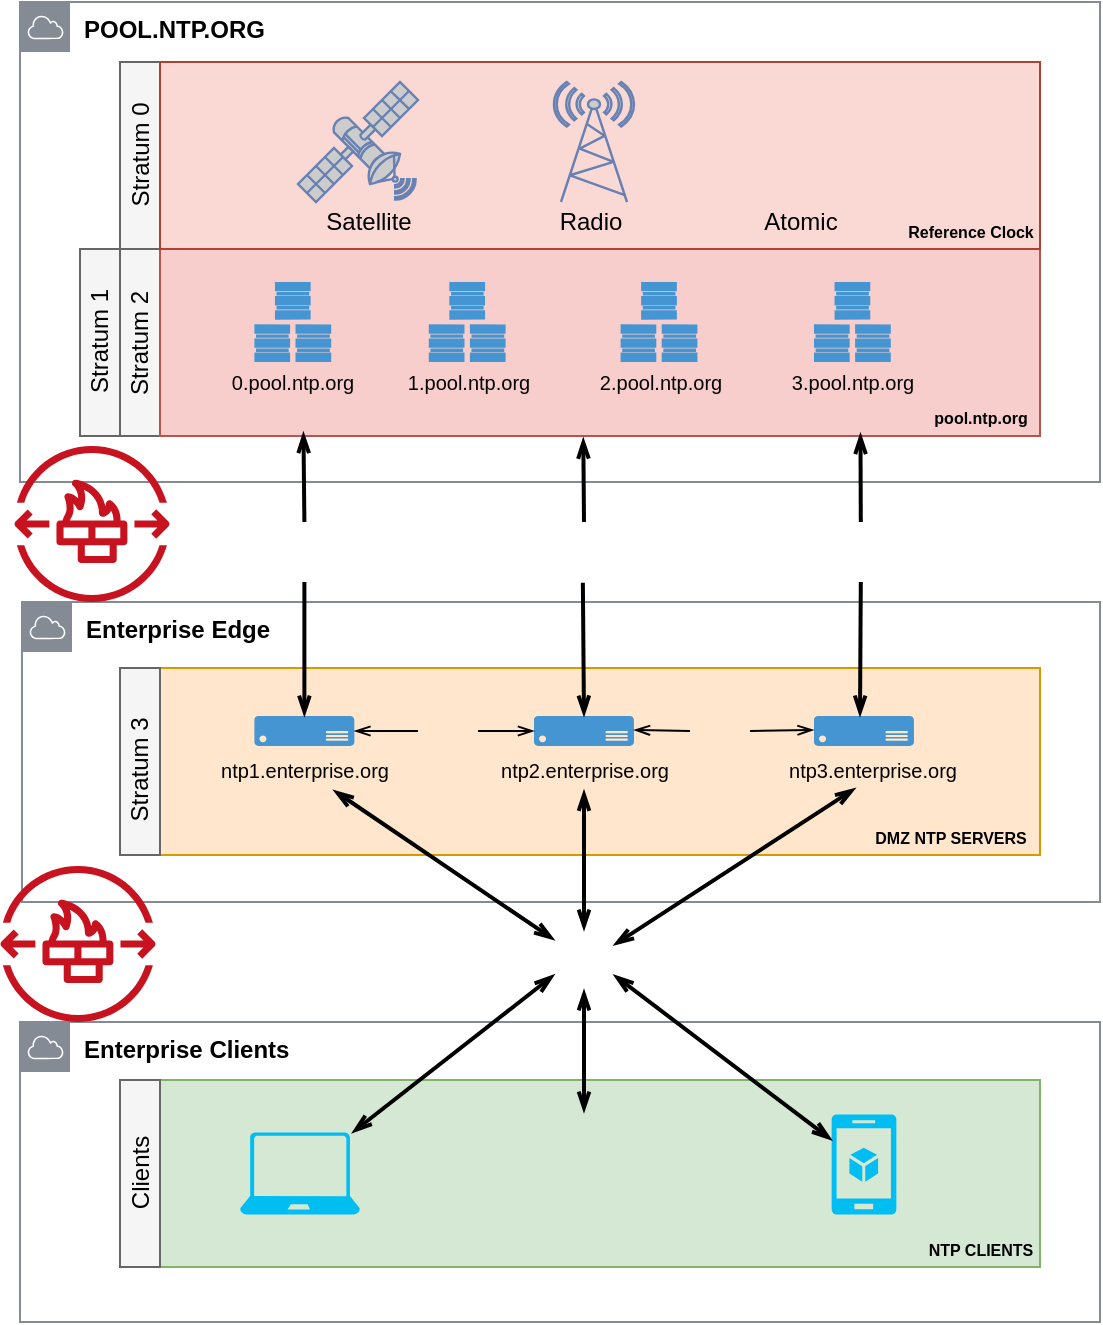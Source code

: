 <mxfile version="14.9.5" type="device"><diagram name="Page-1" id="e3a06f82-3646-2815-327d-82caf3d4e204"><mxGraphModel dx="1395" dy="912" grid="1" gridSize="10" guides="1" tooltips="1" connect="1" arrows="1" fold="1" page="1" pageScale="1.5" pageWidth="1169" pageHeight="826" background="none" math="0" shadow="0"><root><mxCell id="0" style=";html=1;"/><mxCell id="1" style=";html=1;" parent="0"/><mxCell id="tNrX_FSl5aJrvTSmvy7C-68" value="" style="whiteSpace=wrap;html=1;fontSize=14;strokeColor=#82b366;verticalAlign=top;fillColor=#d5e8d4;" vertex="1" parent="1"><mxGeometry x="160" y="629" width="440" height="93.5" as="geometry"/></mxCell><mxCell id="tNrX_FSl5aJrvTSmvy7C-64" value="&lt;b&gt;&lt;font color=&quot;#000000&quot;&gt;Enterprise Clients&lt;/font&gt;&lt;/b&gt;" style="outlineConnect=0;gradientColor=none;html=1;whiteSpace=wrap;fontSize=12;fontStyle=0;shape=mxgraph.aws4.group;grIcon=mxgraph.aws4.group_aws_cloud;strokeColor=#858B94;fillColor=none;verticalAlign=top;align=left;spacingLeft=30;fontColor=#858B94;dashed=0;" vertex="1" parent="1"><mxGeometry x="90" y="600" width="540" height="150" as="geometry"/></mxCell><mxCell id="tNrX_FSl5aJrvTSmvy7C-47" value="&lt;b&gt;&lt;font color=&quot;#000000&quot;&gt;Enterprise Edge&lt;/font&gt;&lt;/b&gt;" style="outlineConnect=0;gradientColor=none;html=1;whiteSpace=wrap;fontSize=12;fontStyle=0;shape=mxgraph.aws4.group;grIcon=mxgraph.aws4.group_aws_cloud;strokeColor=#858B94;fillColor=none;verticalAlign=top;align=left;spacingLeft=30;fontColor=#858B94;dashed=0;" vertex="1" parent="1"><mxGeometry x="91" y="390" width="539" height="150" as="geometry"/></mxCell><mxCell id="tNrX_FSl5aJrvTSmvy7C-34" value="&lt;b&gt;&lt;font color=&quot;#000000&quot;&gt;POOL.NTP.ORG&lt;/font&gt;&lt;/b&gt;" style="outlineConnect=0;gradientColor=none;html=1;whiteSpace=wrap;fontSize=12;fontStyle=0;shape=mxgraph.aws4.group;grIcon=mxgraph.aws4.group_aws_cloud;strokeColor=#858B94;fillColor=none;verticalAlign=top;align=left;spacingLeft=30;fontColor=#858B94;dashed=0;" vertex="1" parent="1"><mxGeometry x="90" y="90" width="540" height="240" as="geometry"/></mxCell><mxCell id="tNrX_FSl5aJrvTSmvy7C-33" value="" style="whiteSpace=wrap;html=1;fillColor=#f5f5f5;fontSize=14;strokeColor=#666666;verticalAlign=top;fontColor=#333333;" vertex="1" parent="1"><mxGeometry x="120" y="213.5" width="20" height="93.5" as="geometry"/></mxCell><mxCell id="tNrX_FSl5aJrvTSmvy7C-31" value="" style="whiteSpace=wrap;html=1;fillColor=#f5f5f5;fontSize=14;strokeColor=#666666;verticalAlign=top;fontColor=#333333;" vertex="1" parent="1"><mxGeometry x="140" y="213.5" width="20" height="93.5" as="geometry"/></mxCell><mxCell id="tNrX_FSl5aJrvTSmvy7C-24" value="" style="whiteSpace=wrap;html=1;fontSize=14;strokeColor=#b85450;verticalAlign=top;fillColor=#f8cecc;" vertex="1" parent="1"><mxGeometry x="160" y="213.5" width="440" height="93.5" as="geometry"/></mxCell><mxCell id="tNrX_FSl5aJrvTSmvy7C-22" value="" style="whiteSpace=wrap;html=1;fillColor=#f5f5f5;fontSize=14;strokeColor=#666666;verticalAlign=top;fontColor=#333333;" vertex="1" parent="1"><mxGeometry x="140" y="120" width="20" height="93.5" as="geometry"/></mxCell><mxCell id="tNrX_FSl5aJrvTSmvy7C-20" value="" style="whiteSpace=wrap;html=1;fillColor=#fad9d5;fontSize=14;strokeColor=#ae4132;verticalAlign=top;" vertex="1" parent="1"><mxGeometry x="160" y="120" width="440" height="93.5" as="geometry"/></mxCell><mxCell id="tNrX_FSl5aJrvTSmvy7C-2" value="" style="shadow=0;dashed=0;html=1;strokeColor=none;fillColor=#4495D1;labelPosition=center;verticalLabelPosition=bottom;verticalAlign=top;align=center;outlineConnect=0;shape=mxgraph.veeam.storage_cluster;" vertex="1" parent="1"><mxGeometry x="207.2" y="230" width="38.4" height="40" as="geometry"/></mxCell><mxCell id="tNrX_FSl5aJrvTSmvy7C-7" value="&lt;font style=&quot;font-size: 8px&quot;&gt;&lt;b&gt;pool.ntp.org&lt;/b&gt;&lt;/font&gt;" style="text;html=1;resizable=0;autosize=1;align=center;verticalAlign=middle;points=[];fillColor=none;strokeColor=none;rounded=0;" vertex="1" parent="1"><mxGeometry x="540" y="287" width="60" height="20" as="geometry"/></mxCell><mxCell id="tNrX_FSl5aJrvTSmvy7C-8" value="&lt;font style=&quot;font-size: 10px&quot;&gt;0.pool.ntp.org&lt;/font&gt;" style="text;html=1;resizable=0;autosize=1;align=center;verticalAlign=middle;points=[];fillColor=none;strokeColor=none;rounded=0;" vertex="1" parent="1"><mxGeometry x="186.4" y="270" width="80" height="20" as="geometry"/></mxCell><mxCell id="tNrX_FSl5aJrvTSmvy7C-9" value="&lt;font style=&quot;font-size: 10px&quot;&gt;1.pool.ntp.org&lt;/font&gt;" style="text;html=1;resizable=0;autosize=1;align=center;verticalAlign=middle;points=[];fillColor=none;strokeColor=none;rounded=0;" vertex="1" parent="1"><mxGeometry x="273.6" y="270" width="80" height="20" as="geometry"/></mxCell><mxCell id="tNrX_FSl5aJrvTSmvy7C-10" value="&lt;font style=&quot;font-size: 10px&quot;&gt;2.pool.ntp.org&lt;/font&gt;" style="text;html=1;resizable=0;autosize=1;align=center;verticalAlign=middle;points=[];fillColor=none;strokeColor=none;rounded=0;" vertex="1" parent="1"><mxGeometry x="369.5" y="270" width="80" height="20" as="geometry"/></mxCell><mxCell id="tNrX_FSl5aJrvTSmvy7C-11" value="&lt;font style=&quot;font-size: 10px&quot;&gt;3.pool.ntp.org&lt;/font&gt;" style="text;html=1;resizable=0;autosize=1;align=center;verticalAlign=middle;points=[];fillColor=none;strokeColor=none;rounded=0;" vertex="1" parent="1"><mxGeometry x="466.2" y="270" width="80" height="20" as="geometry"/></mxCell><mxCell id="tNrX_FSl5aJrvTSmvy7C-12" value="Stratum 1" style="text;html=1;resizable=0;autosize=1;align=center;verticalAlign=middle;points=[];fillColor=none;strokeColor=none;rounded=0;rotation=-90;" vertex="1" parent="1"><mxGeometry x="95" y="250" width="70" height="20" as="geometry"/></mxCell><mxCell id="tNrX_FSl5aJrvTSmvy7C-13" value="Stratum 2" style="text;html=1;resizable=0;autosize=1;align=center;verticalAlign=middle;points=[];fillColor=none;strokeColor=none;rounded=0;rotation=-90;" vertex="1" parent="1"><mxGeometry x="115" y="251" width="70" height="20" as="geometry"/></mxCell><mxCell id="tNrX_FSl5aJrvTSmvy7C-14" value="" style="fontColor=#0066CC;verticalAlign=top;verticalLabelPosition=bottom;labelPosition=center;align=center;html=1;outlineConnect=0;fillColor=#CCCCCC;strokeColor=#6881B3;gradientColor=none;gradientDirection=north;strokeWidth=2;shape=mxgraph.networks.satellite;rotation=-90;" vertex="1" parent="1"><mxGeometry x="229" y="130" width="60" height="60" as="geometry"/></mxCell><mxCell id="tNrX_FSl5aJrvTSmvy7C-15" value="" style="fontColor=#0066CC;verticalAlign=top;verticalLabelPosition=bottom;labelPosition=center;align=center;html=1;outlineConnect=0;fillColor=#CCCCCC;strokeColor=#6881B3;gradientColor=none;gradientDirection=north;strokeWidth=2;shape=mxgraph.networks.radio_tower;" vertex="1" parent="1"><mxGeometry x="357" y="130" width="40" height="60" as="geometry"/></mxCell><mxCell id="tNrX_FSl5aJrvTSmvy7C-16" value="" style="shape=image;html=1;verticalAlign=top;verticalLabelPosition=bottom;labelBackgroundColor=#ffffff;imageAspect=0;aspect=fixed;image=https://cdn4.iconfinder.com/data/icons/48x48-free-object-icons/48/Science.png" vertex="1" parent="1"><mxGeometry x="450" y="130" width="60" height="60" as="geometry"/></mxCell><mxCell id="tNrX_FSl5aJrvTSmvy7C-17" value="Satellite" style="text;html=1;resizable=0;autosize=1;align=center;verticalAlign=middle;points=[];fillColor=none;strokeColor=none;rounded=0;" vertex="1" parent="1"><mxGeometry x="234.4" y="190" width="60" height="20" as="geometry"/></mxCell><mxCell id="tNrX_FSl5aJrvTSmvy7C-18" value="Radio" style="text;html=1;resizable=0;autosize=1;align=center;verticalAlign=middle;points=[];fillColor=none;strokeColor=none;rounded=0;" vertex="1" parent="1"><mxGeometry x="350" y="190" width="50" height="20" as="geometry"/></mxCell><mxCell id="tNrX_FSl5aJrvTSmvy7C-19" value="Atomic" style="text;html=1;resizable=0;autosize=1;align=center;verticalAlign=middle;points=[];fillColor=none;strokeColor=none;rounded=0;" vertex="1" parent="1"><mxGeometry x="455" y="190" width="50" height="20" as="geometry"/></mxCell><mxCell id="tNrX_FSl5aJrvTSmvy7C-21" value="Stratum 0" style="text;html=1;resizable=0;autosize=1;align=center;verticalAlign=middle;points=[];fillColor=none;strokeColor=none;rounded=0;rotation=-90;" vertex="1" parent="1"><mxGeometry x="115" y="156.75" width="70" height="20" as="geometry"/></mxCell><mxCell id="tNrX_FSl5aJrvTSmvy7C-23" value="&lt;font style=&quot;font-size: 8px&quot;&gt;&lt;b&gt;Reference Clock&lt;/b&gt;&lt;/font&gt;" style="text;html=1;resizable=0;autosize=1;align=center;verticalAlign=middle;points=[];fillColor=none;strokeColor=none;rounded=0;" vertex="1" parent="1"><mxGeometry x="525.4" y="193.5" width="80" height="20" as="geometry"/></mxCell><mxCell id="tNrX_FSl5aJrvTSmvy7C-26" value="" style="shadow=0;dashed=0;html=1;strokeColor=none;fillColor=#4495D1;labelPosition=center;verticalLabelPosition=bottom;verticalAlign=top;align=center;outlineConnect=0;shape=mxgraph.veeam.storage_cluster;" vertex="1" parent="1"><mxGeometry x="294.4" y="230" width="38.4" height="40" as="geometry"/></mxCell><mxCell id="tNrX_FSl5aJrvTSmvy7C-27" value="" style="shadow=0;dashed=0;html=1;strokeColor=none;fillColor=#4495D1;labelPosition=center;verticalLabelPosition=bottom;verticalAlign=top;align=center;outlineConnect=0;shape=mxgraph.veeam.storage_cluster;" vertex="1" parent="1"><mxGeometry x="390.3" y="230" width="38.4" height="40" as="geometry"/></mxCell><mxCell id="tNrX_FSl5aJrvTSmvy7C-28" value="" style="shadow=0;dashed=0;html=1;strokeColor=none;fillColor=#4495D1;labelPosition=center;verticalLabelPosition=bottom;verticalAlign=top;align=center;outlineConnect=0;shape=mxgraph.veeam.storage_cluster;" vertex="1" parent="1"><mxGeometry x="487" y="230" width="38.4" height="40" as="geometry"/></mxCell><mxCell id="tNrX_FSl5aJrvTSmvy7C-32" value="" style="whiteSpace=wrap;html=1;fillColor=#f5f5f5;fontSize=14;strokeColor=#666666;verticalAlign=top;fontColor=#333333;" vertex="1" parent="1"><mxGeometry x="140" y="629" width="20" height="93.5" as="geometry"/></mxCell><mxCell id="tNrX_FSl5aJrvTSmvy7C-35" value="" style="whiteSpace=wrap;html=1;fontSize=14;strokeColor=#d79b00;verticalAlign=top;fillColor=#ffe6cc;" vertex="1" parent="1"><mxGeometry x="160" y="423" width="440" height="93.5" as="geometry"/></mxCell><mxCell id="tNrX_FSl5aJrvTSmvy7C-36" value="&lt;span style=&quot;font-size: 8px&quot;&gt;&lt;b&gt;DMZ NTP SERVERS&lt;/b&gt;&lt;/span&gt;" style="text;html=1;resizable=0;autosize=1;align=center;verticalAlign=middle;points=[];fillColor=none;strokeColor=none;rounded=0;" vertex="1" parent="1"><mxGeometry x="510.0" y="496.5" width="90" height="20" as="geometry"/></mxCell><mxCell id="tNrX_FSl5aJrvTSmvy7C-70" style="edgeStyle=none;rounded=0;orthogonalLoop=1;jettySize=auto;html=1;exitX=0.5;exitY=0;exitDx=0;exitDy=0;exitPerimeter=0;fontColor=#4495D1;startArrow=none;startFill=0;endArrow=openThin;endFill=0;entryX=0.163;entryY=0.982;entryDx=0;entryDy=0;entryPerimeter=0;strokeWidth=2;" edge="1" parent="1" source="tNrX_FSl5aJrvTSmvy7C-77" target="tNrX_FSl5aJrvTSmvy7C-24"><mxGeometry x="40" y="40" as="geometry"><mxPoint x="250" y="350" as="targetPoint"/></mxGeometry></mxCell><mxCell id="tNrX_FSl5aJrvTSmvy7C-38" value="" style="verticalLabelPosition=bottom;html=1;verticalAlign=top;align=center;strokeColor=none;shape=mxgraph.azure.server;sketch=0;fillColor=#4495D1;" vertex="1" parent="1"><mxGeometry x="207.2" y="447" width="50" height="15" as="geometry"/></mxCell><mxCell id="tNrX_FSl5aJrvTSmvy7C-71" style="edgeStyle=none;rounded=0;orthogonalLoop=1;jettySize=auto;html=1;exitX=0.5;exitY=0;exitDx=0;exitDy=0;exitPerimeter=0;fontColor=#4495D1;startArrow=none;startFill=0;endArrow=openThin;endFill=0;entryX=0.481;entryY=1.012;entryDx=0;entryDy=0;entryPerimeter=0;strokeWidth=2;" edge="1" parent="1" source="tNrX_FSl5aJrvTSmvy7C-75" target="tNrX_FSl5aJrvTSmvy7C-24"><mxGeometry x="40" y="40" as="geometry"><mxPoint x="360" y="310" as="targetPoint"/></mxGeometry></mxCell><mxCell id="tNrX_FSl5aJrvTSmvy7C-40" value="" style="verticalLabelPosition=bottom;html=1;verticalAlign=top;align=center;strokeColor=none;shape=mxgraph.azure.server;sketch=0;fillColor=#4495D1;" vertex="1" parent="1"><mxGeometry x="347" y="447" width="50" height="15" as="geometry"/></mxCell><mxCell id="tNrX_FSl5aJrvTSmvy7C-72" style="edgeStyle=none;rounded=0;orthogonalLoop=1;jettySize=auto;html=1;exitX=0.5;exitY=0;exitDx=0;exitDy=0;exitPerimeter=0;entryX=0.796;entryY=0.987;entryDx=0;entryDy=0;fontColor=#4495D1;startArrow=none;startFill=0;endArrow=openThin;endFill=0;entryPerimeter=0;strokeWidth=2;" edge="1" parent="1" source="tNrX_FSl5aJrvTSmvy7C-79" target="tNrX_FSl5aJrvTSmvy7C-24"><mxGeometry x="40" y="40" as="geometry"/></mxCell><mxCell id="tNrX_FSl5aJrvTSmvy7C-41" value="" style="verticalLabelPosition=bottom;html=1;verticalAlign=top;align=center;strokeColor=none;shape=mxgraph.azure.server;sketch=0;fillColor=#4495D1;" vertex="1" parent="1"><mxGeometry x="487" y="447" width="50" height="15" as="geometry"/></mxCell><mxCell id="tNrX_FSl5aJrvTSmvy7C-42" value="&lt;span style=&quot;font-size: 10px&quot;&gt;ntp1.enterprise.org&lt;/span&gt;" style="text;html=1;resizable=0;autosize=1;align=center;verticalAlign=middle;points=[];fillColor=none;strokeColor=none;rounded=0;" vertex="1" parent="1"><mxGeometry x="182.2" y="464.25" width="100" height="20" as="geometry"/></mxCell><mxCell id="tNrX_FSl5aJrvTSmvy7C-43" value="&lt;span style=&quot;font-size: 10px&quot;&gt;ntp2.enterprise.org&lt;/span&gt;" style="text;html=1;resizable=0;autosize=1;align=center;verticalAlign=middle;points=[];fillColor=none;strokeColor=none;rounded=0;" vertex="1" parent="1"><mxGeometry x="322.0" y="464.25" width="100" height="20" as="geometry"/></mxCell><mxCell id="tNrX_FSl5aJrvTSmvy7C-46" value="" style="outlineConnect=0;fontColor=#232F3E;gradientColor=none;fillColor=#C7131F;strokeColor=none;dashed=0;verticalLabelPosition=bottom;verticalAlign=top;align=center;html=1;fontSize=12;fontStyle=0;aspect=fixed;pointerEvents=1;shape=mxgraph.aws4.network_firewall_endpoints;sketch=0;" vertex="1" parent="1"><mxGeometry x="87.0" y="312" width="78" height="78" as="geometry"/></mxCell><mxCell id="tNrX_FSl5aJrvTSmvy7C-48" value="" style="whiteSpace=wrap;html=1;fillColor=#f5f5f5;fontSize=14;strokeColor=#666666;verticalAlign=top;fontColor=#333333;" vertex="1" parent="1"><mxGeometry x="140" y="423" width="20" height="93.5" as="geometry"/></mxCell><mxCell id="tNrX_FSl5aJrvTSmvy7C-49" value="Stratum 3" style="text;html=1;resizable=0;autosize=1;align=center;verticalAlign=middle;points=[];fillColor=none;strokeColor=none;rounded=0;rotation=-90;" vertex="1" parent="1"><mxGeometry x="115" y="464.25" width="70" height="20" as="geometry"/></mxCell><mxCell id="tNrX_FSl5aJrvTSmvy7C-51" value="&lt;span style=&quot;font-size: 10px&quot;&gt;ntp3.enterprise.org&lt;/span&gt;" style="text;html=1;resizable=0;autosize=1;align=center;verticalAlign=middle;points=[];fillColor=none;strokeColor=none;rounded=0;" vertex="1" parent="1"><mxGeometry x="466.2" y="464.25" width="100" height="20" as="geometry"/></mxCell><mxCell id="tNrX_FSl5aJrvTSmvy7C-54" style="rounded=0;orthogonalLoop=1;jettySize=auto;html=1;exitX=1;exitY=0.5;exitDx=0;exitDy=0;exitPerimeter=0;entryX=0;entryY=0.5;entryDx=0;entryDy=0;entryPerimeter=0;endArrow=openThin;endFill=0;startArrow=none;startFill=0;" edge="1" parent="1" source="tNrX_FSl5aJrvTSmvy7C-57"><mxGeometry x="40" y="40" as="geometry"><mxPoint x="397.0" y="454" as="sourcePoint"/><mxPoint x="486.8" y="454" as="targetPoint"/></mxGeometry></mxCell><mxCell id="tNrX_FSl5aJrvTSmvy7C-55" value="" style="shape=image;html=1;verticalAlign=top;verticalLabelPosition=bottom;labelBackgroundColor=#ffffff;imageAspect=0;aspect=fixed;image=https://cdn1.iconfinder.com/data/icons/google_jfk_icons_by_carlosjj/128/sync.png;sketch=0;fillColor=#4495D1;" vertex="1" parent="1"><mxGeometry x="289" y="439.5" width="30" height="30" as="geometry"/></mxCell><mxCell id="tNrX_FSl5aJrvTSmvy7C-53" style="rounded=0;orthogonalLoop=1;jettySize=auto;html=1;exitX=1;exitY=0.5;exitDx=0;exitDy=0;exitPerimeter=0;entryX=0;entryY=0.5;entryDx=0;entryDy=0;entryPerimeter=0;endArrow=openThin;endFill=0;startArrow=none;startFill=0;" edge="1" parent="1" source="tNrX_FSl5aJrvTSmvy7C-55" target="tNrX_FSl5aJrvTSmvy7C-40"><mxGeometry x="40" y="40" as="geometry"/></mxCell><mxCell id="tNrX_FSl5aJrvTSmvy7C-56" value="" style="rounded=0;orthogonalLoop=1;jettySize=auto;html=1;exitX=1;exitY=0.5;exitDx=0;exitDy=0;exitPerimeter=0;entryX=0;entryY=0.5;entryDx=0;entryDy=0;entryPerimeter=0;endArrow=none;endFill=0;startArrow=openThin;startFill=0;" edge="1" parent="1" source="tNrX_FSl5aJrvTSmvy7C-38" target="tNrX_FSl5aJrvTSmvy7C-55"><mxGeometry x="40" y="40" as="geometry"><mxPoint x="257.2" y="454.5" as="sourcePoint"/><mxPoint x="347" y="454.5" as="targetPoint"/></mxGeometry></mxCell><mxCell id="tNrX_FSl5aJrvTSmvy7C-57" value="" style="shape=image;html=1;verticalAlign=top;verticalLabelPosition=bottom;labelBackgroundColor=#ffffff;imageAspect=0;aspect=fixed;image=https://cdn1.iconfinder.com/data/icons/google_jfk_icons_by_carlosjj/128/sync.png;sketch=0;fillColor=#4495D1;" vertex="1" parent="1"><mxGeometry x="425" y="439.5" width="30" height="30" as="geometry"/></mxCell><mxCell id="tNrX_FSl5aJrvTSmvy7C-58" value="" style="rounded=0;orthogonalLoop=1;jettySize=auto;html=1;exitX=1;exitY=0.5;exitDx=0;exitDy=0;exitPerimeter=0;entryX=0;entryY=0.5;entryDx=0;entryDy=0;entryPerimeter=0;endArrow=none;endFill=0;startArrow=openThin;startFill=0;" edge="1" parent="1" target="tNrX_FSl5aJrvTSmvy7C-57"><mxGeometry x="40" y="40" as="geometry"><mxPoint x="397" y="454" as="sourcePoint"/><mxPoint x="486.8" y="454" as="targetPoint"/></mxGeometry></mxCell><mxCell id="tNrX_FSl5aJrvTSmvy7C-59" value="" style="verticalLabelPosition=bottom;html=1;verticalAlign=top;align=center;strokeColor=none;fillColor=#00BEF2;shape=mxgraph.azure.mobile_services;pointerEvents=1;sketch=0;" vertex="1" parent="1"><mxGeometry x="495.75" y="646.25" width="32.5" height="50" as="geometry"/></mxCell><mxCell id="tNrX_FSl5aJrvTSmvy7C-60" value="" style="shape=image;html=1;verticalAlign=top;verticalLabelPosition=bottom;labelBackgroundColor=#ffffff;imageAspect=0;aspect=fixed;image=https://cdn2.iconfinder.com/data/icons/bitsies/128/Computer-128.png;sketch=0;fillColor=#4495D1;" vertex="1" parent="1"><mxGeometry x="342" y="645" width="60" height="60" as="geometry"/></mxCell><mxCell id="tNrX_FSl5aJrvTSmvy7C-63" value="" style="verticalLabelPosition=bottom;html=1;verticalAlign=top;align=center;strokeColor=none;fillColor=#00BEF2;shape=mxgraph.azure.laptop;pointerEvents=1;sketch=0;fontColor=#4495D1;" vertex="1" parent="1"><mxGeometry x="200" y="655.25" width="60" height="41" as="geometry"/></mxCell><mxCell id="tNrX_FSl5aJrvTSmvy7C-65" value="" style="outlineConnect=0;fontColor=#232F3E;gradientColor=none;fillColor=#C7131F;strokeColor=none;dashed=0;verticalLabelPosition=bottom;verticalAlign=top;align=center;html=1;fontSize=12;fontStyle=0;aspect=fixed;pointerEvents=1;shape=mxgraph.aws4.network_firewall_endpoints;sketch=0;" vertex="1" parent="1"><mxGeometry x="80.0" y="522" width="78" height="78" as="geometry"/></mxCell><mxCell id="tNrX_FSl5aJrvTSmvy7C-66" value="&lt;span style=&quot;font-size: 8px&quot;&gt;&lt;b&gt;NTP CLIENTS&lt;/b&gt;&lt;/span&gt;" style="text;html=1;resizable=0;autosize=1;align=center;verticalAlign=middle;points=[];fillColor=none;strokeColor=none;rounded=0;" vertex="1" parent="1"><mxGeometry x="535.0" y="702.5" width="70" height="20" as="geometry"/></mxCell><mxCell id="tNrX_FSl5aJrvTSmvy7C-69" value="Clients" style="text;html=1;resizable=0;autosize=1;align=center;verticalAlign=middle;points=[];fillColor=none;strokeColor=none;rounded=0;rotation=-90;" vertex="1" parent="1"><mxGeometry x="125" y="665.75" width="50" height="20" as="geometry"/></mxCell><mxCell id="tNrX_FSl5aJrvTSmvy7C-75" value="" style="shape=image;html=1;verticalAlign=top;verticalLabelPosition=bottom;labelBackgroundColor=#ffffff;imageAspect=0;aspect=fixed;image=https://cdn1.iconfinder.com/data/icons/google_jfk_icons_by_carlosjj/128/sync.png;sketch=0;fillColor=#4495D1;" vertex="1" parent="1"><mxGeometry x="357" y="350" width="30" height="30" as="geometry"/></mxCell><mxCell id="tNrX_FSl5aJrvTSmvy7C-76" value="" style="edgeStyle=none;rounded=0;orthogonalLoop=1;jettySize=auto;html=1;exitX=0.5;exitY=0;exitDx=0;exitDy=0;exitPerimeter=0;fontColor=#4495D1;startArrow=openThin;startFill=0;endArrow=none;endFill=0;entryX=0.481;entryY=1.012;entryDx=0;entryDy=0;entryPerimeter=0;strokeWidth=2;" edge="1" parent="1" source="tNrX_FSl5aJrvTSmvy7C-40" target="tNrX_FSl5aJrvTSmvy7C-75"><mxGeometry x="40" y="40" as="geometry"><mxPoint x="371.64" y="308.122" as="targetPoint"/><mxPoint x="372" y="447.0" as="sourcePoint"/></mxGeometry></mxCell><mxCell id="tNrX_FSl5aJrvTSmvy7C-77" value="" style="shape=image;html=1;verticalAlign=top;verticalLabelPosition=bottom;labelBackgroundColor=#ffffff;imageAspect=0;aspect=fixed;image=https://cdn1.iconfinder.com/data/icons/google_jfk_icons_by_carlosjj/128/sync.png;sketch=0;fillColor=#4495D1;" vertex="1" parent="1"><mxGeometry x="217.2" y="350" width="30" height="30" as="geometry"/></mxCell><mxCell id="tNrX_FSl5aJrvTSmvy7C-78" value="" style="edgeStyle=none;rounded=0;orthogonalLoop=1;jettySize=auto;html=1;exitX=0.5;exitY=0;exitDx=0;exitDy=0;exitPerimeter=0;fontColor=#4495D1;startArrow=openThin;startFill=0;endArrow=none;endFill=0;entryX=0.5;entryY=1;entryDx=0;entryDy=0;strokeWidth=2;" edge="1" parent="1" source="tNrX_FSl5aJrvTSmvy7C-38" target="tNrX_FSl5aJrvTSmvy7C-77"><mxGeometry x="40" y="40" as="geometry"><mxPoint x="232.2" y="447.0" as="sourcePoint"/><mxPoint x="231.72" y="305.317" as="targetPoint"/></mxGeometry></mxCell><mxCell id="tNrX_FSl5aJrvTSmvy7C-79" value="" style="shape=image;html=1;verticalAlign=top;verticalLabelPosition=bottom;labelBackgroundColor=#ffffff;imageAspect=0;aspect=fixed;image=https://cdn1.iconfinder.com/data/icons/google_jfk_icons_by_carlosjj/128/sync.png;sketch=0;fillColor=#4495D1;" vertex="1" parent="1"><mxGeometry x="495.4" y="350" width="30" height="30" as="geometry"/></mxCell><mxCell id="tNrX_FSl5aJrvTSmvy7C-80" value="" style="edgeStyle=none;rounded=0;orthogonalLoop=1;jettySize=auto;html=1;entryX=0.5;entryY=1;entryDx=0;entryDy=0;fontColor=#4495D1;startArrow=openThin;startFill=0;endArrow=none;endFill=0;strokeWidth=2;" edge="1" parent="1" target="tNrX_FSl5aJrvTSmvy7C-79"><mxGeometry x="40" y="40" as="geometry"><mxPoint x="510" y="447" as="sourcePoint"/><mxPoint x="510.24" y="305.785" as="targetPoint"/></mxGeometry></mxCell><mxCell id="tNrX_FSl5aJrvTSmvy7C-85" value="" style="edgeStyle=none;rounded=0;orthogonalLoop=1;jettySize=auto;html=1;fontColor=#4495D1;startArrow=openThin;startFill=0;endArrow=openThin;endFill=0;strokeWidth=2;" edge="1" parent="1" source="tNrX_FSl5aJrvTSmvy7C-81" target="tNrX_FSl5aJrvTSmvy7C-42"><mxGeometry x="40" y="40" as="geometry"/></mxCell><mxCell id="tNrX_FSl5aJrvTSmvy7C-86" value="" style="edgeStyle=none;rounded=0;orthogonalLoop=1;jettySize=auto;html=1;fontColor=#4495D1;startArrow=openThin;startFill=0;endArrow=openThin;endFill=0;strokeWidth=2;" edge="1" parent="1" source="tNrX_FSl5aJrvTSmvy7C-81" target="tNrX_FSl5aJrvTSmvy7C-43"><mxGeometry x="40" y="40" as="geometry"/></mxCell><mxCell id="tNrX_FSl5aJrvTSmvy7C-89" style="edgeStyle=none;rounded=0;orthogonalLoop=1;jettySize=auto;html=1;exitX=1;exitY=0.25;exitDx=0;exitDy=0;entryX=0.413;entryY=0.95;entryDx=0;entryDy=0;entryPerimeter=0;fontColor=#4495D1;startArrow=openThin;startFill=0;endArrow=openThin;endFill=0;strokeWidth=2;" edge="1" parent="1" source="tNrX_FSl5aJrvTSmvy7C-81" target="tNrX_FSl5aJrvTSmvy7C-51"><mxGeometry x="40" y="40" as="geometry"/></mxCell><mxCell id="tNrX_FSl5aJrvTSmvy7C-81" value="" style="shape=image;html=1;verticalAlign=top;verticalLabelPosition=bottom;labelBackgroundColor=#ffffff;imageAspect=0;aspect=fixed;image=https://cdn1.iconfinder.com/data/icons/google_jfk_icons_by_carlosjj/128/sync.png;sketch=0;fillColor=#4495D1;" vertex="1" parent="1"><mxGeometry x="357" y="554" width="30" height="30" as="geometry"/></mxCell><mxCell id="tNrX_FSl5aJrvTSmvy7C-82" value="" style="edgeStyle=none;rounded=0;orthogonalLoop=1;jettySize=auto;html=1;fontColor=#4495D1;startArrow=openThin;startFill=0;endArrow=openThin;endFill=0;strokeWidth=2;entryX=1;entryY=0.75;entryDx=0;entryDy=0;" edge="1" parent="1" source="tNrX_FSl5aJrvTSmvy7C-59" target="tNrX_FSl5aJrvTSmvy7C-81"><mxGeometry x="40" y="40" as="geometry"><mxPoint x="460" y="580" as="targetPoint"/></mxGeometry></mxCell><mxCell id="tNrX_FSl5aJrvTSmvy7C-83" value="" style="edgeStyle=none;rounded=0;orthogonalLoop=1;jettySize=auto;html=1;fontColor=#4495D1;startArrow=openThin;startFill=0;endArrow=openThin;endFill=0;strokeWidth=2;" edge="1" parent="1" source="tNrX_FSl5aJrvTSmvy7C-60" target="tNrX_FSl5aJrvTSmvy7C-81"><mxGeometry x="40" y="40" as="geometry"/></mxCell><mxCell id="tNrX_FSl5aJrvTSmvy7C-84" value="" style="edgeStyle=none;rounded=0;orthogonalLoop=1;jettySize=auto;html=1;fontColor=#4495D1;startArrow=openThin;startFill=0;endArrow=openThin;endFill=0;strokeWidth=2;entryX=0;entryY=0.75;entryDx=0;entryDy=0;" edge="1" parent="1" source="tNrX_FSl5aJrvTSmvy7C-63" target="tNrX_FSl5aJrvTSmvy7C-81"><mxGeometry x="40" y="40" as="geometry"/></mxCell><mxCell id="tNrX_FSl5aJrvTSmvy7C-97" value="" style="shape=image;html=1;verticalAlign=top;verticalLabelPosition=bottom;labelBackgroundColor=#ffffff;imageAspect=0;aspect=fixed;image=https://cdn0.iconfinder.com/data/icons/super-mono-basic/green/button-check_basic_green.png;sketch=0;fontColor=#4495D1;strokeColor=#000000;fillColor=none;" vertex="1" parent="1"><mxGeometry x="282" y="340" width="40" height="40" as="geometry"/></mxCell><mxCell id="tNrX_FSl5aJrvTSmvy7C-98" value="" style="shape=image;html=1;verticalAlign=top;verticalLabelPosition=bottom;labelBackgroundColor=#ffffff;imageAspect=0;aspect=fixed;image=https://cdn0.iconfinder.com/data/icons/super-mono-basic/green/button-check_basic_green.png;sketch=0;fontColor=#4495D1;strokeColor=#000000;fillColor=none;" vertex="1" parent="1"><mxGeometry x="422" y="340" width="40" height="40" as="geometry"/></mxCell><mxCell id="tNrX_FSl5aJrvTSmvy7C-99" value="" style="shape=image;html=1;verticalAlign=top;verticalLabelPosition=bottom;labelBackgroundColor=#ffffff;imageAspect=0;aspect=fixed;image=https://cdn0.iconfinder.com/data/icons/super-mono-basic/green/button-check_basic_green.png;sketch=0;fontColor=#4495D1;strokeColor=#000000;fillColor=none;" vertex="1" parent="1"><mxGeometry x="282.2" y="549" width="40" height="40" as="geometry"/></mxCell><mxCell id="tNrX_FSl5aJrvTSmvy7C-100" value="" style="shape=image;html=1;verticalAlign=top;verticalLabelPosition=bottom;labelBackgroundColor=#ffffff;imageAspect=0;aspect=fixed;image=https://cdn0.iconfinder.com/data/icons/super-mono-basic/green/button-check_basic_green.png;sketch=0;fontColor=#4495D1;strokeColor=#000000;fillColor=none;" vertex="1" parent="1"><mxGeometry x="425" y="549" width="40" height="40" as="geometry"/></mxCell></root></mxGraphModel></diagram></mxfile>